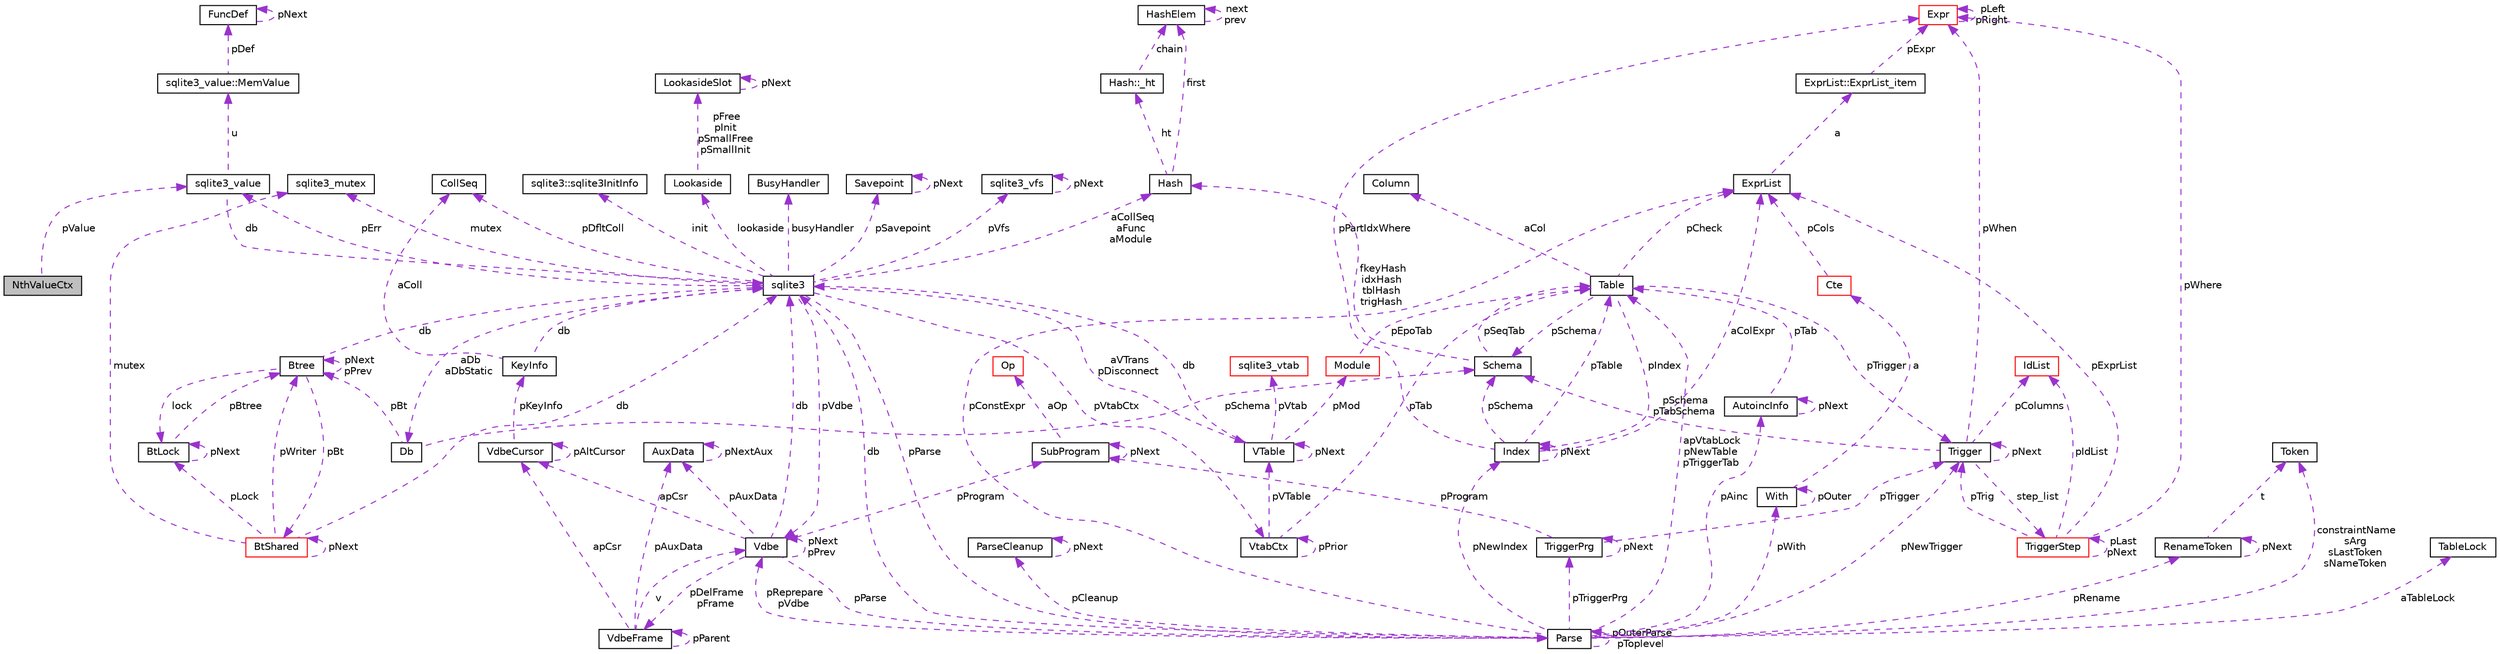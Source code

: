 digraph "NthValueCtx"
{
 // LATEX_PDF_SIZE
  edge [fontname="Helvetica",fontsize="10",labelfontname="Helvetica",labelfontsize="10"];
  node [fontname="Helvetica",fontsize="10",shape=record];
  Node1 [label="NthValueCtx",height=0.2,width=0.4,color="black", fillcolor="grey75", style="filled", fontcolor="black",tooltip=" "];
  Node2 -> Node1 [dir="back",color="darkorchid3",fontsize="10",style="dashed",label=" pValue" ,fontname="Helvetica"];
  Node2 [label="sqlite3_value",height=0.2,width=0.4,color="black", fillcolor="white", style="filled",URL="$d0/d9c/structsqlite3__value.html",tooltip=" "];
  Node3 -> Node2 [dir="back",color="darkorchid3",fontsize="10",style="dashed",label=" u" ,fontname="Helvetica"];
  Node3 [label="sqlite3_value::MemValue",height=0.2,width=0.4,color="black", fillcolor="white", style="filled",URL="$d0/d9c/structsqlite3__value.html#d5/da9/unionsqlite3__value_1_1MemValue",tooltip=" "];
  Node4 -> Node3 [dir="back",color="darkorchid3",fontsize="10",style="dashed",label=" pDef" ,fontname="Helvetica"];
  Node4 [label="FuncDef",height=0.2,width=0.4,color="black", fillcolor="white", style="filled",URL="$d1/d3a/structFuncDef.html",tooltip=" "];
  Node4 -> Node4 [dir="back",color="darkorchid3",fontsize="10",style="dashed",label=" pNext" ,fontname="Helvetica"];
  Node5 -> Node2 [dir="back",color="darkorchid3",fontsize="10",style="dashed",label=" db" ,fontname="Helvetica"];
  Node5 [label="sqlite3",height=0.2,width=0.4,color="black", fillcolor="white", style="filled",URL="$d9/dcd/structsqlite3.html",tooltip=" "];
  Node6 -> Node5 [dir="back",color="darkorchid3",fontsize="10",style="dashed",label=" pVfs" ,fontname="Helvetica"];
  Node6 [label="sqlite3_vfs",height=0.2,width=0.4,color="black", fillcolor="white", style="filled",URL="$d3/d36/structsqlite3__vfs.html",tooltip=" "];
  Node6 -> Node6 [dir="back",color="darkorchid3",fontsize="10",style="dashed",label=" pNext" ,fontname="Helvetica"];
  Node7 -> Node5 [dir="back",color="darkorchid3",fontsize="10",style="dashed",label=" pVdbe" ,fontname="Helvetica"];
  Node7 [label="Vdbe",height=0.2,width=0.4,color="black", fillcolor="white", style="filled",URL="$db/d1b/sqlite3_8c.html#de/d53/structVdbe",tooltip=" "];
  Node5 -> Node7 [dir="back",color="darkorchid3",fontsize="10",style="dashed",label=" db" ,fontname="Helvetica"];
  Node7 -> Node7 [dir="back",color="darkorchid3",fontsize="10",style="dashed",label=" pNext\npPrev" ,fontname="Helvetica"];
  Node8 -> Node7 [dir="back",color="darkorchid3",fontsize="10",style="dashed",label=" pParse" ,fontname="Helvetica"];
  Node8 [label="Parse",height=0.2,width=0.4,color="black", fillcolor="white", style="filled",URL="$db/d1b/sqlite3_8c.html#db/dbb/structParse",tooltip=" "];
  Node5 -> Node8 [dir="back",color="darkorchid3",fontsize="10",style="dashed",label=" db" ,fontname="Helvetica"];
  Node7 -> Node8 [dir="back",color="darkorchid3",fontsize="10",style="dashed",label=" pReprepare\npVdbe" ,fontname="Helvetica"];
  Node9 -> Node8 [dir="back",color="darkorchid3",fontsize="10",style="dashed",label=" pConstExpr" ,fontname="Helvetica"];
  Node9 [label="ExprList",height=0.2,width=0.4,color="black", fillcolor="white", style="filled",URL="$db/d1b/sqlite3_8c.html#d5/d5c/structExprList",tooltip=" "];
  Node10 -> Node9 [dir="back",color="darkorchid3",fontsize="10",style="dashed",label=" a" ,fontname="Helvetica"];
  Node10 [label="ExprList::ExprList_item",height=0.2,width=0.4,color="black", fillcolor="white", style="filled",URL="$db/d1b/sqlite3_8c.html#d8/dae/structExprList_1_1ExprList__item",tooltip=" "];
  Node11 -> Node10 [dir="back",color="darkorchid3",fontsize="10",style="dashed",label=" pExpr" ,fontname="Helvetica"];
  Node11 [label="Expr",height=0.2,width=0.4,color="red", fillcolor="white", style="filled",URL="$db/d1b/sqlite3_8c.html#d4/dfb/structExpr",tooltip=" "];
  Node11 -> Node11 [dir="back",color="darkorchid3",fontsize="10",style="dashed",label=" pLeft\npRight" ,fontname="Helvetica"];
  Node34 -> Node8 [dir="back",color="darkorchid3",fontsize="10",style="dashed",label=" constraintName\nsArg\nsLastToken\nsNameToken" ,fontname="Helvetica"];
  Node34 [label="Token",height=0.2,width=0.4,color="black", fillcolor="white", style="filled",URL="$db/d1b/sqlite3_8c.html#df/dcd/structToken",tooltip=" "];
  Node35 -> Node8 [dir="back",color="darkorchid3",fontsize="10",style="dashed",label=" aTableLock" ,fontname="Helvetica"];
  Node35 [label="TableLock",height=0.2,width=0.4,color="black", fillcolor="white", style="filled",URL="$db/d1b/sqlite3_8c.html#d1/d79/structTableLock",tooltip=" "];
  Node36 -> Node8 [dir="back",color="darkorchid3",fontsize="10",style="dashed",label=" pAinc" ,fontname="Helvetica"];
  Node36 [label="AutoincInfo",height=0.2,width=0.4,color="black", fillcolor="white", style="filled",URL="$db/d1b/sqlite3_8c.html#db/d7b/structAutoincInfo",tooltip=" "];
  Node36 -> Node36 [dir="back",color="darkorchid3",fontsize="10",style="dashed",label=" pNext" ,fontname="Helvetica"];
  Node14 -> Node36 [dir="back",color="darkorchid3",fontsize="10",style="dashed",label=" pTab" ,fontname="Helvetica"];
  Node14 [label="Table",height=0.2,width=0.4,color="black", fillcolor="white", style="filled",URL="$db/d1b/sqlite3_8c.html#dc/dcb/structTable",tooltip=" "];
  Node15 -> Node14 [dir="back",color="darkorchid3",fontsize="10",style="dashed",label=" aCol" ,fontname="Helvetica"];
  Node15 [label="Column",height=0.2,width=0.4,color="black", fillcolor="white", style="filled",URL="$db/d1b/sqlite3_8c.html#dc/dc1/structColumn",tooltip=" "];
  Node16 -> Node14 [dir="back",color="darkorchid3",fontsize="10",style="dashed",label=" pIndex" ,fontname="Helvetica"];
  Node16 [label="Index",height=0.2,width=0.4,color="black", fillcolor="white", style="filled",URL="$db/d1b/sqlite3_8c.html#df/d86/structIndex",tooltip=" "];
  Node14 -> Node16 [dir="back",color="darkorchid3",fontsize="10",style="dashed",label=" pTable" ,fontname="Helvetica"];
  Node16 -> Node16 [dir="back",color="darkorchid3",fontsize="10",style="dashed",label=" pNext" ,fontname="Helvetica"];
  Node17 -> Node16 [dir="back",color="darkorchid3",fontsize="10",style="dashed",label=" pSchema" ,fontname="Helvetica"];
  Node17 [label="Schema",height=0.2,width=0.4,color="black", fillcolor="white", style="filled",URL="$db/d1b/sqlite3_8c.html#d8/db0/structSchema",tooltip=" "];
  Node18 -> Node17 [dir="back",color="darkorchid3",fontsize="10",style="dashed",label=" fkeyHash\nidxHash\ntblHash\ntrigHash" ,fontname="Helvetica"];
  Node18 [label="Hash",height=0.2,width=0.4,color="black", fillcolor="white", style="filled",URL="$db/d1b/sqlite3_8c.html#d1/dbe/structHash",tooltip=" "];
  Node19 -> Node18 [dir="back",color="darkorchid3",fontsize="10",style="dashed",label=" first" ,fontname="Helvetica"];
  Node19 [label="HashElem",height=0.2,width=0.4,color="black", fillcolor="white", style="filled",URL="$db/d1b/sqlite3_8c.html#da/d21/structHashElem",tooltip=" "];
  Node19 -> Node19 [dir="back",color="darkorchid3",fontsize="10",style="dashed",label=" next\nprev" ,fontname="Helvetica"];
  Node20 -> Node18 [dir="back",color="darkorchid3",fontsize="10",style="dashed",label=" ht" ,fontname="Helvetica"];
  Node20 [label="Hash::_ht",height=0.2,width=0.4,color="black", fillcolor="white", style="filled",URL="$db/d1b/sqlite3_8c.html#d7/d1f/structHash_1_1__ht",tooltip=" "];
  Node19 -> Node20 [dir="back",color="darkorchid3",fontsize="10",style="dashed",label=" chain" ,fontname="Helvetica"];
  Node14 -> Node17 [dir="back",color="darkorchid3",fontsize="10",style="dashed",label=" pSeqTab" ,fontname="Helvetica"];
  Node11 -> Node16 [dir="back",color="darkorchid3",fontsize="10",style="dashed",label=" pPartIdxWhere" ,fontname="Helvetica"];
  Node9 -> Node16 [dir="back",color="darkorchid3",fontsize="10",style="dashed",label=" aColExpr" ,fontname="Helvetica"];
  Node9 -> Node14 [dir="back",color="darkorchid3",fontsize="10",style="dashed",label=" pCheck" ,fontname="Helvetica"];
  Node21 -> Node14 [dir="back",color="darkorchid3",fontsize="10",style="dashed",label=" pTrigger" ,fontname="Helvetica"];
  Node21 [label="Trigger",height=0.2,width=0.4,color="black", fillcolor="white", style="filled",URL="$db/d1b/sqlite3_8c.html#dc/d15/structTrigger",tooltip=" "];
  Node11 -> Node21 [dir="back",color="darkorchid3",fontsize="10",style="dashed",label=" pWhen" ,fontname="Helvetica"];
  Node22 -> Node21 [dir="back",color="darkorchid3",fontsize="10",style="dashed",label=" pColumns" ,fontname="Helvetica"];
  Node22 [label="IdList",height=0.2,width=0.4,color="red", fillcolor="white", style="filled",URL="$db/d1b/sqlite3_8c.html#da/d69/structIdList",tooltip=" "];
  Node17 -> Node21 [dir="back",color="darkorchid3",fontsize="10",style="dashed",label=" pSchema\npTabSchema" ,fontname="Helvetica"];
  Node24 -> Node21 [dir="back",color="darkorchid3",fontsize="10",style="dashed",label=" step_list" ,fontname="Helvetica"];
  Node24 [label="TriggerStep",height=0.2,width=0.4,color="red", fillcolor="white", style="filled",URL="$db/d1b/sqlite3_8c.html#d5/da5/structTriggerStep",tooltip=" "];
  Node21 -> Node24 [dir="back",color="darkorchid3",fontsize="10",style="dashed",label=" pTrig" ,fontname="Helvetica"];
  Node11 -> Node24 [dir="back",color="darkorchid3",fontsize="10",style="dashed",label=" pWhere" ,fontname="Helvetica"];
  Node9 -> Node24 [dir="back",color="darkorchid3",fontsize="10",style="dashed",label=" pExprList" ,fontname="Helvetica"];
  Node22 -> Node24 [dir="back",color="darkorchid3",fontsize="10",style="dashed",label=" pIdList" ,fontname="Helvetica"];
  Node24 -> Node24 [dir="back",color="darkorchid3",fontsize="10",style="dashed",label=" pLast\npNext" ,fontname="Helvetica"];
  Node21 -> Node21 [dir="back",color="darkorchid3",fontsize="10",style="dashed",label=" pNext" ,fontname="Helvetica"];
  Node17 -> Node14 [dir="back",color="darkorchid3",fontsize="10",style="dashed",label=" pSchema" ,fontname="Helvetica"];
  Node8 -> Node8 [dir="back",color="darkorchid3",fontsize="10",style="dashed",label=" pOuterParse\npToplevel" ,fontname="Helvetica"];
  Node14 -> Node8 [dir="back",color="darkorchid3",fontsize="10",style="dashed",label=" apVtabLock\npNewTable\npTriggerTab" ,fontname="Helvetica"];
  Node37 -> Node8 [dir="back",color="darkorchid3",fontsize="10",style="dashed",label=" pTriggerPrg" ,fontname="Helvetica"];
  Node37 [label="TriggerPrg",height=0.2,width=0.4,color="black", fillcolor="white", style="filled",URL="$db/d1b/sqlite3_8c.html#d9/d62/structTriggerPrg",tooltip=" "];
  Node21 -> Node37 [dir="back",color="darkorchid3",fontsize="10",style="dashed",label=" pTrigger" ,fontname="Helvetica"];
  Node37 -> Node37 [dir="back",color="darkorchid3",fontsize="10",style="dashed",label=" pNext" ,fontname="Helvetica"];
  Node38 -> Node37 [dir="back",color="darkorchid3",fontsize="10",style="dashed",label=" pProgram" ,fontname="Helvetica"];
  Node38 [label="SubProgram",height=0.2,width=0.4,color="black", fillcolor="white", style="filled",URL="$db/d1b/sqlite3_8c.html#de/d7a/structSubProgram",tooltip=" "];
  Node39 -> Node38 [dir="back",color="darkorchid3",fontsize="10",style="dashed",label=" aOp" ,fontname="Helvetica"];
  Node39 [label="Op",height=0.2,width=0.4,color="red", fillcolor="white", style="filled",URL="$db/d1b/sqlite3_8c.html#d5/d1d/structVdbeOp",tooltip=" "];
  Node38 -> Node38 [dir="back",color="darkorchid3",fontsize="10",style="dashed",label=" pNext" ,fontname="Helvetica"];
  Node48 -> Node8 [dir="back",color="darkorchid3",fontsize="10",style="dashed",label=" pCleanup" ,fontname="Helvetica"];
  Node48 [label="ParseCleanup",height=0.2,width=0.4,color="black", fillcolor="white", style="filled",URL="$de/d52/structParseCleanup.html",tooltip=" "];
  Node48 -> Node48 [dir="back",color="darkorchid3",fontsize="10",style="dashed",label=" pNext" ,fontname="Helvetica"];
  Node16 -> Node8 [dir="back",color="darkorchid3",fontsize="10",style="dashed",label=" pNewIndex" ,fontname="Helvetica"];
  Node21 -> Node8 [dir="back",color="darkorchid3",fontsize="10",style="dashed",label=" pNewTrigger" ,fontname="Helvetica"];
  Node28 -> Node8 [dir="back",color="darkorchid3",fontsize="10",style="dashed",label=" pWith" ,fontname="Helvetica"];
  Node28 [label="With",height=0.2,width=0.4,color="black", fillcolor="white", style="filled",URL="$db/d1b/sqlite3_8c.html#df/d70/structWith",tooltip=" "];
  Node28 -> Node28 [dir="back",color="darkorchid3",fontsize="10",style="dashed",label=" pOuter" ,fontname="Helvetica"];
  Node29 -> Node28 [dir="back",color="darkorchid3",fontsize="10",style="dashed",label=" a" ,fontname="Helvetica"];
  Node29 [label="Cte",height=0.2,width=0.4,color="red", fillcolor="white", style="filled",URL="$db/d1b/sqlite3_8c.html#da/dbd/structCte",tooltip=" "];
  Node9 -> Node29 [dir="back",color="darkorchid3",fontsize="10",style="dashed",label=" pCols" ,fontname="Helvetica"];
  Node49 -> Node8 [dir="back",color="darkorchid3",fontsize="10",style="dashed",label=" pRename" ,fontname="Helvetica"];
  Node49 [label="RenameToken",height=0.2,width=0.4,color="black", fillcolor="white", style="filled",URL="$db/d1b/sqlite3_8c.html#d7/db5/structRenameToken",tooltip=" "];
  Node34 -> Node49 [dir="back",color="darkorchid3",fontsize="10",style="dashed",label=" t" ,fontname="Helvetica"];
  Node49 -> Node49 [dir="back",color="darkorchid3",fontsize="10",style="dashed",label=" pNext" ,fontname="Helvetica"];
  Node50 -> Node7 [dir="back",color="darkorchid3",fontsize="10",style="dashed",label=" apCsr" ,fontname="Helvetica"];
  Node50 [label="VdbeCursor",height=0.2,width=0.4,color="black", fillcolor="white", style="filled",URL="$db/d1b/sqlite3_8c.html#d0/dd5/structVdbeCursor",tooltip=" "];
  Node50 -> Node50 [dir="back",color="darkorchid3",fontsize="10",style="dashed",label=" pAltCursor" ,fontname="Helvetica"];
  Node47 -> Node50 [dir="back",color="darkorchid3",fontsize="10",style="dashed",label=" pKeyInfo" ,fontname="Helvetica"];
  Node47 [label="KeyInfo",height=0.2,width=0.4,color="black", fillcolor="white", style="filled",URL="$db/d1b/sqlite3_8c.html#d2/d51/structKeyInfo",tooltip=" "];
  Node5 -> Node47 [dir="back",color="darkorchid3",fontsize="10",style="dashed",label=" db" ,fontname="Helvetica"];
  Node42 -> Node47 [dir="back",color="darkorchid3",fontsize="10",style="dashed",label=" aColl" ,fontname="Helvetica"];
  Node42 [label="CollSeq",height=0.2,width=0.4,color="black", fillcolor="white", style="filled",URL="$d1/d4e/structCollSeq.html",tooltip=" "];
  Node51 -> Node7 [dir="back",color="darkorchid3",fontsize="10",style="dashed",label=" pDelFrame\npFrame" ,fontname="Helvetica"];
  Node51 [label="VdbeFrame",height=0.2,width=0.4,color="black", fillcolor="white", style="filled",URL="$db/d1b/sqlite3_8c.html#df/db1/structVdbeFrame",tooltip=" "];
  Node7 -> Node51 [dir="back",color="darkorchid3",fontsize="10",style="dashed",label=" v" ,fontname="Helvetica"];
  Node51 -> Node51 [dir="back",color="darkorchid3",fontsize="10",style="dashed",label=" pParent" ,fontname="Helvetica"];
  Node50 -> Node51 [dir="back",color="darkorchid3",fontsize="10",style="dashed",label=" apCsr" ,fontname="Helvetica"];
  Node52 -> Node51 [dir="back",color="darkorchid3",fontsize="10",style="dashed",label=" pAuxData" ,fontname="Helvetica"];
  Node52 [label="AuxData",height=0.2,width=0.4,color="black", fillcolor="white", style="filled",URL="$d7/d4c/structAuxData.html",tooltip=" "];
  Node52 -> Node52 [dir="back",color="darkorchid3",fontsize="10",style="dashed",label=" pNextAux" ,fontname="Helvetica"];
  Node38 -> Node7 [dir="back",color="darkorchid3",fontsize="10",style="dashed",label=" pProgram" ,fontname="Helvetica"];
  Node52 -> Node7 [dir="back",color="darkorchid3",fontsize="10",style="dashed",label=" pAuxData" ,fontname="Helvetica"];
  Node42 -> Node5 [dir="back",color="darkorchid3",fontsize="10",style="dashed",label=" pDfltColl" ,fontname="Helvetica"];
  Node53 -> Node5 [dir="back",color="darkorchid3",fontsize="10",style="dashed",label=" mutex" ,fontname="Helvetica"];
  Node53 [label="sqlite3_mutex",height=0.2,width=0.4,color="black", fillcolor="white", style="filled",URL="$db/d1b/sqlite3_8c.html#d5/d3c/structsqlite3__mutex",tooltip=" "];
  Node54 -> Node5 [dir="back",color="darkorchid3",fontsize="10",style="dashed",label=" aDb\naDbStatic" ,fontname="Helvetica"];
  Node54 [label="Db",height=0.2,width=0.4,color="black", fillcolor="white", style="filled",URL="$db/d1b/sqlite3_8c.html#d2/d6b/structDb",tooltip=" "];
  Node55 -> Node54 [dir="back",color="darkorchid3",fontsize="10",style="dashed",label=" pBt" ,fontname="Helvetica"];
  Node55 [label="Btree",height=0.2,width=0.4,color="black", fillcolor="white", style="filled",URL="$db/d1b/sqlite3_8c.html#dd/db3/structBtree",tooltip=" "];
  Node5 -> Node55 [dir="back",color="darkorchid3",fontsize="10",style="dashed",label=" db" ,fontname="Helvetica"];
  Node56 -> Node55 [dir="back",color="darkorchid3",fontsize="10",style="dashed",label=" pBt" ,fontname="Helvetica"];
  Node56 [label="BtShared",height=0.2,width=0.4,color="red", fillcolor="white", style="filled",URL="$d4/da0/structBtShared.html",tooltip=" "];
  Node5 -> Node56 [dir="back",color="darkorchid3",fontsize="10",style="dashed",label=" db" ,fontname="Helvetica"];
  Node53 -> Node56 [dir="back",color="darkorchid3",fontsize="10",style="dashed",label=" mutex" ,fontname="Helvetica"];
  Node56 -> Node56 [dir="back",color="darkorchid3",fontsize="10",style="dashed",label=" pNext" ,fontname="Helvetica"];
  Node71 -> Node56 [dir="back",color="darkorchid3",fontsize="10",style="dashed",label=" pLock" ,fontname="Helvetica"];
  Node71 [label="BtLock",height=0.2,width=0.4,color="black", fillcolor="white", style="filled",URL="$db/d1b/sqlite3_8c.html#db/dc1/structBtLock",tooltip=" "];
  Node55 -> Node71 [dir="back",color="darkorchid3",fontsize="10",style="dashed",label=" pBtree" ,fontname="Helvetica"];
  Node71 -> Node71 [dir="back",color="darkorchid3",fontsize="10",style="dashed",label=" pNext" ,fontname="Helvetica"];
  Node55 -> Node56 [dir="back",color="darkorchid3",fontsize="10",style="dashed",label=" pWriter" ,fontname="Helvetica"];
  Node55 -> Node55 [dir="back",color="darkorchid3",fontsize="10",style="dashed",label=" pNext\npPrev" ,fontname="Helvetica"];
  Node71 -> Node55 [dir="back",color="darkorchid3",fontsize="10",style="dashed",label=" lock" ,fontname="Helvetica"];
  Node17 -> Node54 [dir="back",color="darkorchid3",fontsize="10",style="dashed",label=" pSchema" ,fontname="Helvetica"];
  Node72 -> Node5 [dir="back",color="darkorchid3",fontsize="10",style="dashed",label=" init" ,fontname="Helvetica"];
  Node72 [label="sqlite3::sqlite3InitInfo",height=0.2,width=0.4,color="black", fillcolor="white", style="filled",URL="$d9/dcd/structsqlite3.html#df/d52/structsqlite3_1_1sqlite3InitInfo",tooltip=" "];
  Node8 -> Node5 [dir="back",color="darkorchid3",fontsize="10",style="dashed",label=" pParse" ,fontname="Helvetica"];
  Node2 -> Node5 [dir="back",color="darkorchid3",fontsize="10",style="dashed",label=" pErr" ,fontname="Helvetica"];
  Node73 -> Node5 [dir="back",color="darkorchid3",fontsize="10",style="dashed",label=" lookaside" ,fontname="Helvetica"];
  Node73 [label="Lookaside",height=0.2,width=0.4,color="black", fillcolor="white", style="filled",URL="$db/d1b/sqlite3_8c.html#d9/d54/structLookaside",tooltip=" "];
  Node74 -> Node73 [dir="back",color="darkorchid3",fontsize="10",style="dashed",label=" pFree\npInit\npSmallFree\npSmallInit" ,fontname="Helvetica"];
  Node74 [label="LookasideSlot",height=0.2,width=0.4,color="black", fillcolor="white", style="filled",URL="$db/d1b/sqlite3_8c.html#d1/de0/structLookasideSlot",tooltip=" "];
  Node74 -> Node74 [dir="back",color="darkorchid3",fontsize="10",style="dashed",label=" pNext" ,fontname="Helvetica"];
  Node18 -> Node5 [dir="back",color="darkorchid3",fontsize="10",style="dashed",label=" aCollSeq\naFunc\naModule" ,fontname="Helvetica"];
  Node75 -> Node5 [dir="back",color="darkorchid3",fontsize="10",style="dashed",label=" pVtabCtx" ,fontname="Helvetica"];
  Node75 [label="VtabCtx",height=0.2,width=0.4,color="black", fillcolor="white", style="filled",URL="$db/d1b/sqlite3_8c.html#d3/d4f/structVtabCtx",tooltip=" "];
  Node43 -> Node75 [dir="back",color="darkorchid3",fontsize="10",style="dashed",label=" pVTable" ,fontname="Helvetica"];
  Node43 [label="VTable",height=0.2,width=0.4,color="black", fillcolor="white", style="filled",URL="$db/d1b/sqlite3_8c.html#d9/dde/structVTable",tooltip=" "];
  Node5 -> Node43 [dir="back",color="darkorchid3",fontsize="10",style="dashed",label=" db" ,fontname="Helvetica"];
  Node44 -> Node43 [dir="back",color="darkorchid3",fontsize="10",style="dashed",label=" pMod" ,fontname="Helvetica"];
  Node44 [label="Module",height=0.2,width=0.4,color="red", fillcolor="white", style="filled",URL="$d0/dc5/structModule.html",tooltip=" "];
  Node14 -> Node44 [dir="back",color="darkorchid3",fontsize="10",style="dashed",label=" pEpoTab" ,fontname="Helvetica"];
  Node46 -> Node43 [dir="back",color="darkorchid3",fontsize="10",style="dashed",label=" pVtab" ,fontname="Helvetica"];
  Node46 [label="sqlite3_vtab",height=0.2,width=0.4,color="red", fillcolor="white", style="filled",URL="$de/dd3/sqlite3_8h.html#d3/d12/structsqlite3__vtab",tooltip=" "];
  Node43 -> Node43 [dir="back",color="darkorchid3",fontsize="10",style="dashed",label=" pNext" ,fontname="Helvetica"];
  Node14 -> Node75 [dir="back",color="darkorchid3",fontsize="10",style="dashed",label=" pTab" ,fontname="Helvetica"];
  Node75 -> Node75 [dir="back",color="darkorchid3",fontsize="10",style="dashed",label=" pPrior" ,fontname="Helvetica"];
  Node43 -> Node5 [dir="back",color="darkorchid3",fontsize="10",style="dashed",label=" aVTrans\npDisconnect" ,fontname="Helvetica"];
  Node76 -> Node5 [dir="back",color="darkorchid3",fontsize="10",style="dashed",label=" busyHandler" ,fontname="Helvetica"];
  Node76 [label="BusyHandler",height=0.2,width=0.4,color="black", fillcolor="white", style="filled",URL="$dc/d2e/structBusyHandler.html",tooltip=" "];
  Node77 -> Node5 [dir="back",color="darkorchid3",fontsize="10",style="dashed",label=" pSavepoint" ,fontname="Helvetica"];
  Node77 [label="Savepoint",height=0.2,width=0.4,color="black", fillcolor="white", style="filled",URL="$db/d1b/sqlite3_8c.html#d3/d2f/structSavepoint",tooltip=" "];
  Node77 -> Node77 [dir="back",color="darkorchid3",fontsize="10",style="dashed",label=" pNext" ,fontname="Helvetica"];
}
